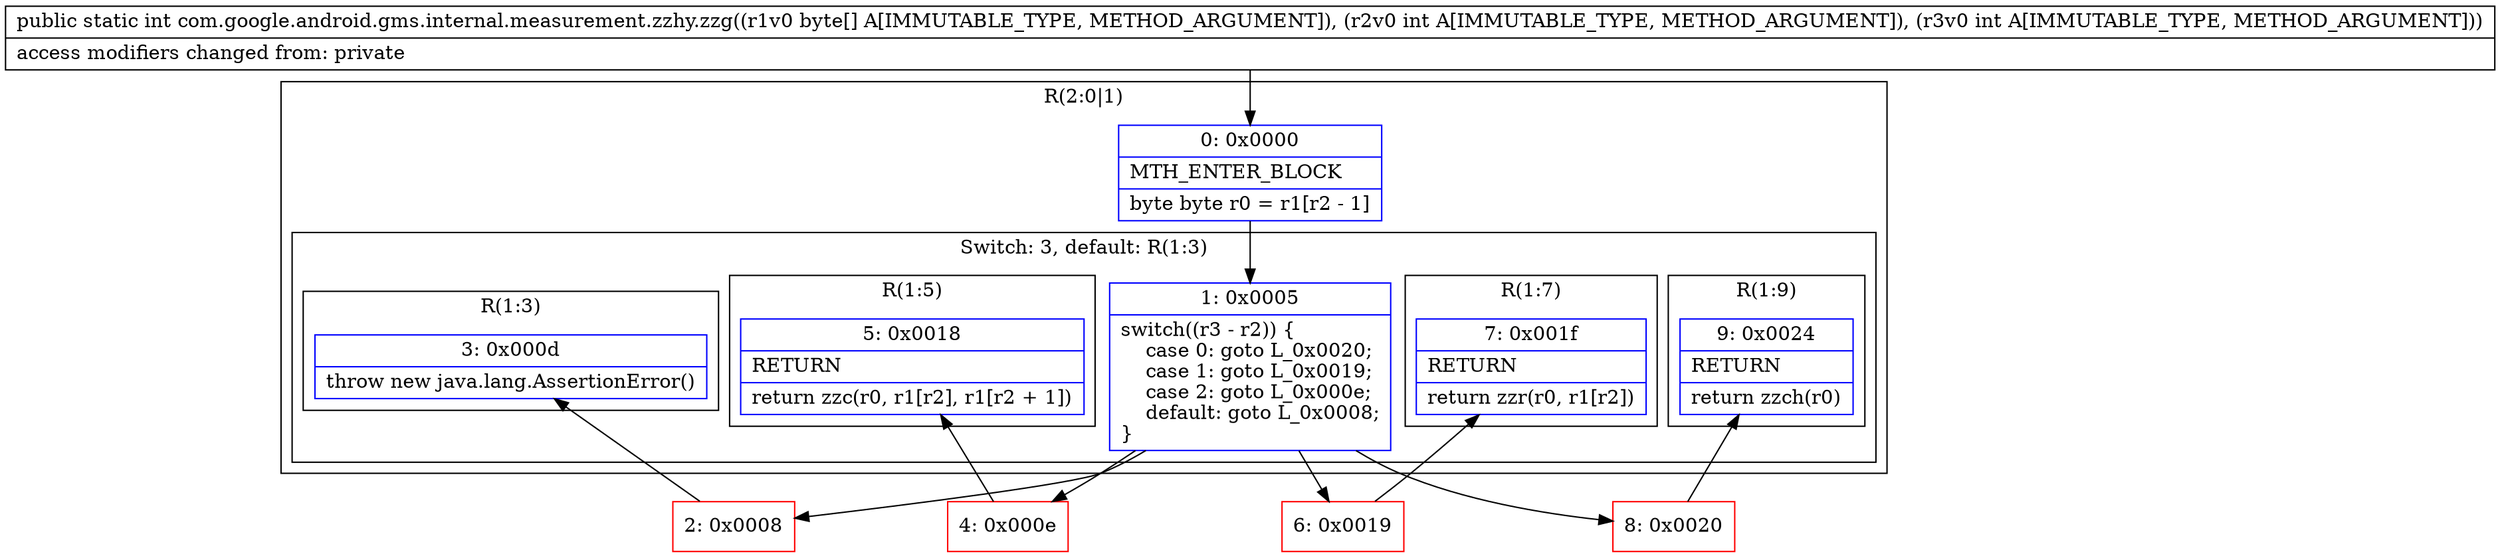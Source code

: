 digraph "CFG forcom.google.android.gms.internal.measurement.zzhy.zzg([BII)I" {
subgraph cluster_Region_1811275319 {
label = "R(2:0|1)";
node [shape=record,color=blue];
Node_0 [shape=record,label="{0\:\ 0x0000|MTH_ENTER_BLOCK\l|byte byte r0 = r1[r2 \- 1]\l}"];
subgraph cluster_SwitchRegion_585442716 {
label = "Switch: 3, default: R(1:3)";
node [shape=record,color=blue];
Node_1 [shape=record,label="{1\:\ 0x0005|switch((r3 \- r2)) \{\l    case 0: goto L_0x0020;\l    case 1: goto L_0x0019;\l    case 2: goto L_0x000e;\l    default: goto L_0x0008;\l\}\l}"];
subgraph cluster_Region_1063514885 {
label = "R(1:9)";
node [shape=record,color=blue];
Node_9 [shape=record,label="{9\:\ 0x0024|RETURN\l|return zzch(r0)\l}"];
}
subgraph cluster_Region_1137846347 {
label = "R(1:7)";
node [shape=record,color=blue];
Node_7 [shape=record,label="{7\:\ 0x001f|RETURN\l|return zzr(r0, r1[r2])\l}"];
}
subgraph cluster_Region_1618661172 {
label = "R(1:5)";
node [shape=record,color=blue];
Node_5 [shape=record,label="{5\:\ 0x0018|RETURN\l|return zzc(r0, r1[r2], r1[r2 + 1])\l}"];
}
subgraph cluster_Region_1646056263 {
label = "R(1:3)";
node [shape=record,color=blue];
Node_3 [shape=record,label="{3\:\ 0x000d|throw new java.lang.AssertionError()\l}"];
}
}
}
Node_2 [shape=record,color=red,label="{2\:\ 0x0008}"];
Node_4 [shape=record,color=red,label="{4\:\ 0x000e}"];
Node_6 [shape=record,color=red,label="{6\:\ 0x0019}"];
Node_8 [shape=record,color=red,label="{8\:\ 0x0020}"];
MethodNode[shape=record,label="{public static int com.google.android.gms.internal.measurement.zzhy.zzg((r1v0 byte[] A[IMMUTABLE_TYPE, METHOD_ARGUMENT]), (r2v0 int A[IMMUTABLE_TYPE, METHOD_ARGUMENT]), (r3v0 int A[IMMUTABLE_TYPE, METHOD_ARGUMENT]))  | access modifiers changed from: private\l}"];
MethodNode -> Node_0;
Node_0 -> Node_1;
Node_1 -> Node_2;
Node_1 -> Node_4;
Node_1 -> Node_6;
Node_1 -> Node_8;
Node_2 -> Node_3;
Node_4 -> Node_5;
Node_6 -> Node_7;
Node_8 -> Node_9;
}

